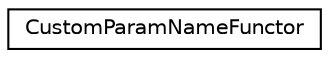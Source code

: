digraph "Иерархия классов. Графический вид."
{
 // LATEX_PDF_SIZE
  edge [fontname="Helvetica",fontsize="10",labelfontname="Helvetica",labelfontsize="10"];
  node [fontname="Helvetica",fontsize="10",shape=record];
  rankdir="LR";
  Node0 [label="CustomParamNameFunctor",height=0.2,width=0.4,color="black", fillcolor="white", style="filled",URL="$structCustomParamNameFunctor.html",tooltip=" "];
}

